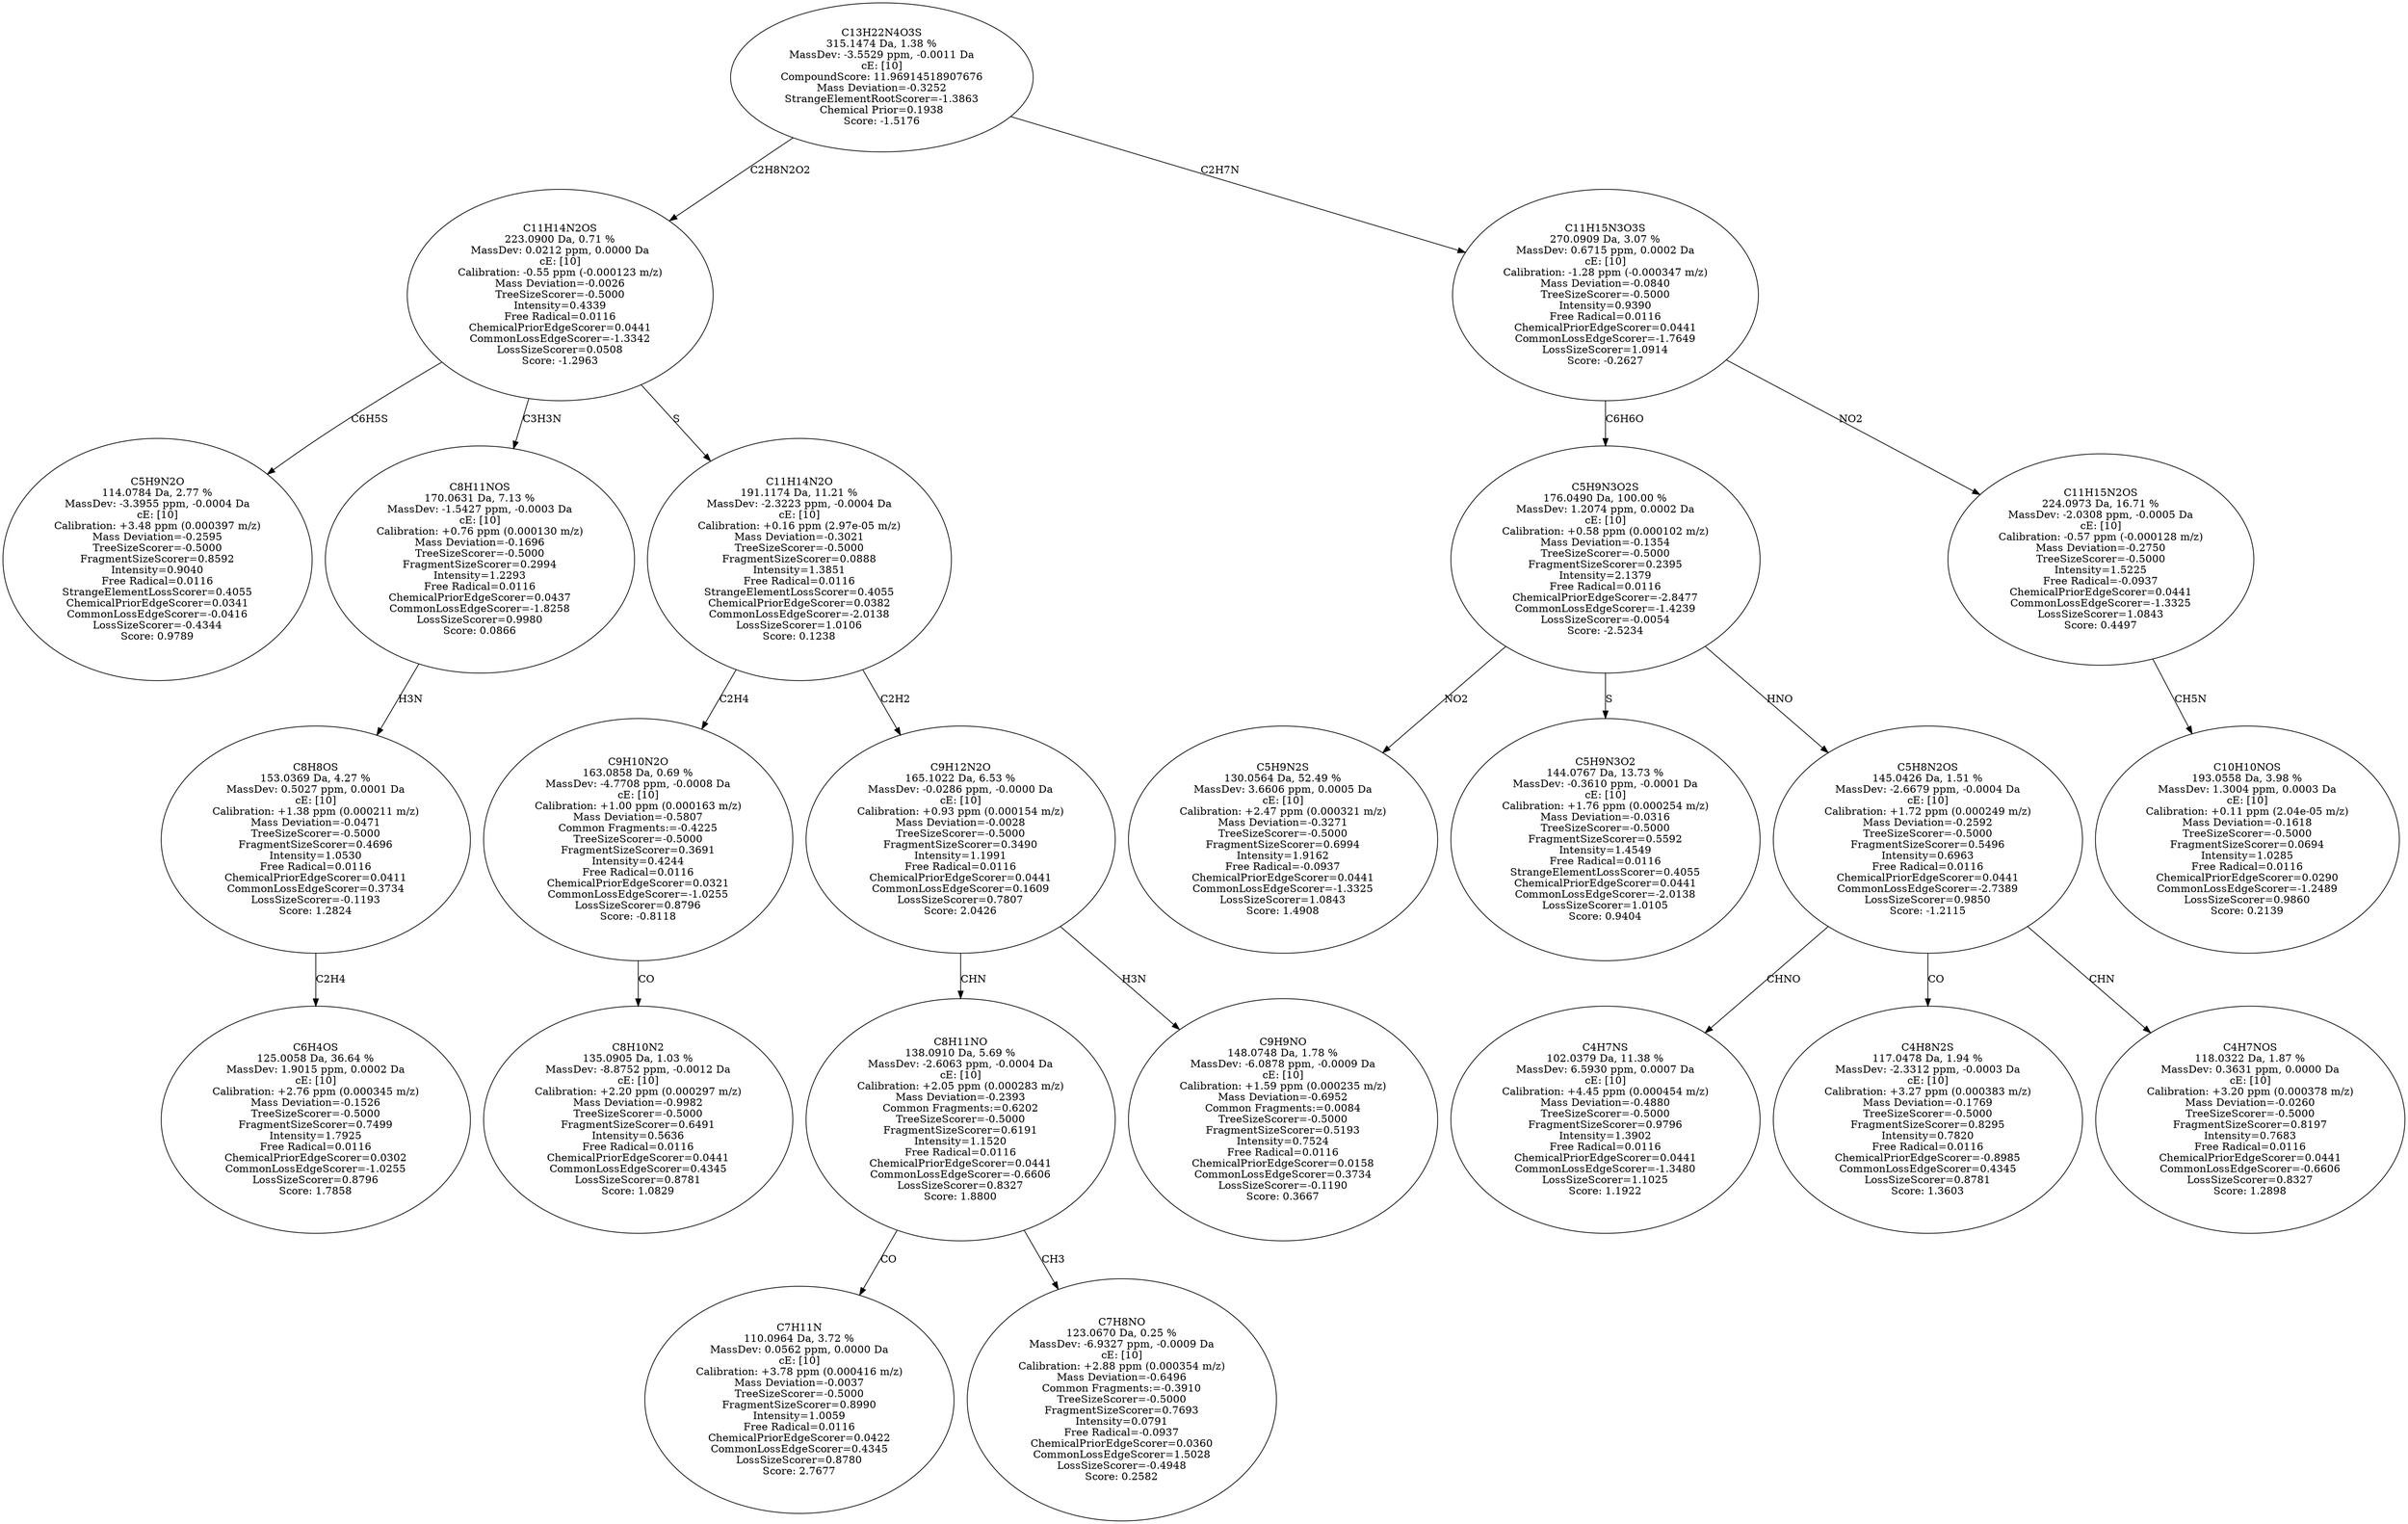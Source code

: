 strict digraph {
v1 [label="C5H9N2O\n114.0784 Da, 2.77 %\nMassDev: -3.3955 ppm, -0.0004 Da\ncE: [10]\nCalibration: +3.48 ppm (0.000397 m/z)\nMass Deviation=-0.2595\nTreeSizeScorer=-0.5000\nFragmentSizeScorer=0.8592\nIntensity=0.9040\nFree Radical=0.0116\nStrangeElementLossScorer=0.4055\nChemicalPriorEdgeScorer=0.0341\nCommonLossEdgeScorer=-0.0416\nLossSizeScorer=-0.4344\nScore: 0.9789"];
v2 [label="C6H4OS\n125.0058 Da, 36.64 %\nMassDev: 1.9015 ppm, 0.0002 Da\ncE: [10]\nCalibration: +2.76 ppm (0.000345 m/z)\nMass Deviation=-0.1526\nTreeSizeScorer=-0.5000\nFragmentSizeScorer=0.7499\nIntensity=1.7925\nFree Radical=0.0116\nChemicalPriorEdgeScorer=0.0302\nCommonLossEdgeScorer=-1.0255\nLossSizeScorer=0.8796\nScore: 1.7858"];
v3 [label="C8H8OS\n153.0369 Da, 4.27 %\nMassDev: 0.5027 ppm, 0.0001 Da\ncE: [10]\nCalibration: +1.38 ppm (0.000211 m/z)\nMass Deviation=-0.0471\nTreeSizeScorer=-0.5000\nFragmentSizeScorer=0.4696\nIntensity=1.0530\nFree Radical=0.0116\nChemicalPriorEdgeScorer=0.0411\nCommonLossEdgeScorer=0.3734\nLossSizeScorer=-0.1193\nScore: 1.2824"];
v4 [label="C8H11NOS\n170.0631 Da, 7.13 %\nMassDev: -1.5427 ppm, -0.0003 Da\ncE: [10]\nCalibration: +0.76 ppm (0.000130 m/z)\nMass Deviation=-0.1696\nTreeSizeScorer=-0.5000\nFragmentSizeScorer=0.2994\nIntensity=1.2293\nFree Radical=0.0116\nChemicalPriorEdgeScorer=0.0437\nCommonLossEdgeScorer=-1.8258\nLossSizeScorer=0.9980\nScore: 0.0866"];
v5 [label="C8H10N2\n135.0905 Da, 1.03 %\nMassDev: -8.8752 ppm, -0.0012 Da\ncE: [10]\nCalibration: +2.20 ppm (0.000297 m/z)\nMass Deviation=-0.9982\nTreeSizeScorer=-0.5000\nFragmentSizeScorer=0.6491\nIntensity=0.5636\nFree Radical=0.0116\nChemicalPriorEdgeScorer=0.0441\nCommonLossEdgeScorer=0.4345\nLossSizeScorer=0.8781\nScore: 1.0829"];
v6 [label="C9H10N2O\n163.0858 Da, 0.69 %\nMassDev: -4.7708 ppm, -0.0008 Da\ncE: [10]\nCalibration: +1.00 ppm (0.000163 m/z)\nMass Deviation=-0.5807\nCommon Fragments:=-0.4225\nTreeSizeScorer=-0.5000\nFragmentSizeScorer=0.3691\nIntensity=0.4244\nFree Radical=0.0116\nChemicalPriorEdgeScorer=0.0321\nCommonLossEdgeScorer=-1.0255\nLossSizeScorer=0.8796\nScore: -0.8118"];
v7 [label="C7H11N\n110.0964 Da, 3.72 %\nMassDev: 0.0562 ppm, 0.0000 Da\ncE: [10]\nCalibration: +3.78 ppm (0.000416 m/z)\nMass Deviation=-0.0037\nTreeSizeScorer=-0.5000\nFragmentSizeScorer=0.8990\nIntensity=1.0059\nFree Radical=0.0116\nChemicalPriorEdgeScorer=0.0422\nCommonLossEdgeScorer=0.4345\nLossSizeScorer=0.8780\nScore: 2.7677"];
v8 [label="C7H8NO\n123.0670 Da, 0.25 %\nMassDev: -6.9327 ppm, -0.0009 Da\ncE: [10]\nCalibration: +2.88 ppm (0.000354 m/z)\nMass Deviation=-0.6496\nCommon Fragments:=-0.3910\nTreeSizeScorer=-0.5000\nFragmentSizeScorer=0.7693\nIntensity=0.0791\nFree Radical=-0.0937\nChemicalPriorEdgeScorer=0.0360\nCommonLossEdgeScorer=1.5028\nLossSizeScorer=-0.4948\nScore: 0.2582"];
v9 [label="C8H11NO\n138.0910 Da, 5.69 %\nMassDev: -2.6063 ppm, -0.0004 Da\ncE: [10]\nCalibration: +2.05 ppm (0.000283 m/z)\nMass Deviation=-0.2393\nCommon Fragments:=0.6202\nTreeSizeScorer=-0.5000\nFragmentSizeScorer=0.6191\nIntensity=1.1520\nFree Radical=0.0116\nChemicalPriorEdgeScorer=0.0441\nCommonLossEdgeScorer=-0.6606\nLossSizeScorer=0.8327\nScore: 1.8800"];
v10 [label="C9H9NO\n148.0748 Da, 1.78 %\nMassDev: -6.0878 ppm, -0.0009 Da\ncE: [10]\nCalibration: +1.59 ppm (0.000235 m/z)\nMass Deviation=-0.6952\nCommon Fragments:=0.0084\nTreeSizeScorer=-0.5000\nFragmentSizeScorer=0.5193\nIntensity=0.7524\nFree Radical=0.0116\nChemicalPriorEdgeScorer=0.0158\nCommonLossEdgeScorer=0.3734\nLossSizeScorer=-0.1190\nScore: 0.3667"];
v11 [label="C9H12N2O\n165.1022 Da, 6.53 %\nMassDev: -0.0286 ppm, -0.0000 Da\ncE: [10]\nCalibration: +0.93 ppm (0.000154 m/z)\nMass Deviation=-0.0028\nTreeSizeScorer=-0.5000\nFragmentSizeScorer=0.3490\nIntensity=1.1991\nFree Radical=0.0116\nChemicalPriorEdgeScorer=0.0441\nCommonLossEdgeScorer=0.1609\nLossSizeScorer=0.7807\nScore: 2.0426"];
v12 [label="C11H14N2O\n191.1174 Da, 11.21 %\nMassDev: -2.3223 ppm, -0.0004 Da\ncE: [10]\nCalibration: +0.16 ppm (2.97e-05 m/z)\nMass Deviation=-0.3021\nTreeSizeScorer=-0.5000\nFragmentSizeScorer=0.0888\nIntensity=1.3851\nFree Radical=0.0116\nStrangeElementLossScorer=0.4055\nChemicalPriorEdgeScorer=0.0382\nCommonLossEdgeScorer=-2.0138\nLossSizeScorer=1.0106\nScore: 0.1238"];
v13 [label="C11H14N2OS\n223.0900 Da, 0.71 %\nMassDev: 0.0212 ppm, 0.0000 Da\ncE: [10]\nCalibration: -0.55 ppm (-0.000123 m/z)\nMass Deviation=-0.0026\nTreeSizeScorer=-0.5000\nIntensity=0.4339\nFree Radical=0.0116\nChemicalPriorEdgeScorer=0.0441\nCommonLossEdgeScorer=-1.3342\nLossSizeScorer=0.0508\nScore: -1.2963"];
v14 [label="C5H9N2S\n130.0564 Da, 52.49 %\nMassDev: 3.6606 ppm, 0.0005 Da\ncE: [10]\nCalibration: +2.47 ppm (0.000321 m/z)\nMass Deviation=-0.3271\nTreeSizeScorer=-0.5000\nFragmentSizeScorer=0.6994\nIntensity=1.9162\nFree Radical=-0.0937\nChemicalPriorEdgeScorer=0.0441\nCommonLossEdgeScorer=-1.3325\nLossSizeScorer=1.0843\nScore: 1.4908"];
v15 [label="C5H9N3O2\n144.0767 Da, 13.73 %\nMassDev: -0.3610 ppm, -0.0001 Da\ncE: [10]\nCalibration: +1.76 ppm (0.000254 m/z)\nMass Deviation=-0.0316\nTreeSizeScorer=-0.5000\nFragmentSizeScorer=0.5592\nIntensity=1.4549\nFree Radical=0.0116\nStrangeElementLossScorer=0.4055\nChemicalPriorEdgeScorer=0.0441\nCommonLossEdgeScorer=-2.0138\nLossSizeScorer=1.0105\nScore: 0.9404"];
v16 [label="C4H7NS\n102.0379 Da, 11.38 %\nMassDev: 6.5930 ppm, 0.0007 Da\ncE: [10]\nCalibration: +4.45 ppm (0.000454 m/z)\nMass Deviation=-0.4880\nTreeSizeScorer=-0.5000\nFragmentSizeScorer=0.9796\nIntensity=1.3902\nFree Radical=0.0116\nChemicalPriorEdgeScorer=0.0441\nCommonLossEdgeScorer=-1.3480\nLossSizeScorer=1.1025\nScore: 1.1922"];
v17 [label="C4H8N2S\n117.0478 Da, 1.94 %\nMassDev: -2.3312 ppm, -0.0003 Da\ncE: [10]\nCalibration: +3.27 ppm (0.000383 m/z)\nMass Deviation=-0.1769\nTreeSizeScorer=-0.5000\nFragmentSizeScorer=0.8295\nIntensity=0.7820\nFree Radical=0.0116\nChemicalPriorEdgeScorer=-0.8985\nCommonLossEdgeScorer=0.4345\nLossSizeScorer=0.8781\nScore: 1.3603"];
v18 [label="C4H7NOS\n118.0322 Da, 1.87 %\nMassDev: 0.3631 ppm, 0.0000 Da\ncE: [10]\nCalibration: +3.20 ppm (0.000378 m/z)\nMass Deviation=-0.0260\nTreeSizeScorer=-0.5000\nFragmentSizeScorer=0.8197\nIntensity=0.7683\nFree Radical=0.0116\nChemicalPriorEdgeScorer=0.0441\nCommonLossEdgeScorer=-0.6606\nLossSizeScorer=0.8327\nScore: 1.2898"];
v19 [label="C5H8N2OS\n145.0426 Da, 1.51 %\nMassDev: -2.6679 ppm, -0.0004 Da\ncE: [10]\nCalibration: +1.72 ppm (0.000249 m/z)\nMass Deviation=-0.2592\nTreeSizeScorer=-0.5000\nFragmentSizeScorer=0.5496\nIntensity=0.6963\nFree Radical=0.0116\nChemicalPriorEdgeScorer=0.0441\nCommonLossEdgeScorer=-2.7389\nLossSizeScorer=0.9850\nScore: -1.2115"];
v20 [label="C5H9N3O2S\n176.0490 Da, 100.00 %\nMassDev: 1.2074 ppm, 0.0002 Da\ncE: [10]\nCalibration: +0.58 ppm (0.000102 m/z)\nMass Deviation=-0.1354\nTreeSizeScorer=-0.5000\nFragmentSizeScorer=0.2395\nIntensity=2.1379\nFree Radical=0.0116\nChemicalPriorEdgeScorer=-2.8477\nCommonLossEdgeScorer=-1.4239\nLossSizeScorer=-0.0054\nScore: -2.5234"];
v21 [label="C10H10NOS\n193.0558 Da, 3.98 %\nMassDev: 1.3004 ppm, 0.0003 Da\ncE: [10]\nCalibration: +0.11 ppm (2.04e-05 m/z)\nMass Deviation=-0.1618\nTreeSizeScorer=-0.5000\nFragmentSizeScorer=0.0694\nIntensity=1.0285\nFree Radical=0.0116\nChemicalPriorEdgeScorer=0.0290\nCommonLossEdgeScorer=-1.2489\nLossSizeScorer=0.9860\nScore: 0.2139"];
v22 [label="C11H15N2OS\n224.0973 Da, 16.71 %\nMassDev: -2.0308 ppm, -0.0005 Da\ncE: [10]\nCalibration: -0.57 ppm (-0.000128 m/z)\nMass Deviation=-0.2750\nTreeSizeScorer=-0.5000\nIntensity=1.5225\nFree Radical=-0.0937\nChemicalPriorEdgeScorer=0.0441\nCommonLossEdgeScorer=-1.3325\nLossSizeScorer=1.0843\nScore: 0.4497"];
v23 [label="C11H15N3O3S\n270.0909 Da, 3.07 %\nMassDev: 0.6715 ppm, 0.0002 Da\ncE: [10]\nCalibration: -1.28 ppm (-0.000347 m/z)\nMass Deviation=-0.0840\nTreeSizeScorer=-0.5000\nIntensity=0.9390\nFree Radical=0.0116\nChemicalPriorEdgeScorer=0.0441\nCommonLossEdgeScorer=-1.7649\nLossSizeScorer=1.0914\nScore: -0.2627"];
v24 [label="C13H22N4O3S\n315.1474 Da, 1.38 %\nMassDev: -3.5529 ppm, -0.0011 Da\ncE: [10]\nCompoundScore: 11.96914518907676\nMass Deviation=-0.3252\nStrangeElementRootScorer=-1.3863\nChemical Prior=0.1938\nScore: -1.5176"];
v13 -> v1 [label="C6H5S"];
v3 -> v2 [label="C2H4"];
v4 -> v3 [label="H3N"];
v13 -> v4 [label="C3H3N"];
v6 -> v5 [label="CO"];
v12 -> v6 [label="C2H4"];
v9 -> v7 [label="CO"];
v9 -> v8 [label="CH3"];
v11 -> v9 [label="CHN"];
v11 -> v10 [label="H3N"];
v12 -> v11 [label="C2H2"];
v13 -> v12 [label="S"];
v24 -> v13 [label="C2H8N2O2"];
v20 -> v14 [label="NO2"];
v20 -> v15 [label="S"];
v19 -> v16 [label="CHNO"];
v19 -> v17 [label="CO"];
v19 -> v18 [label="CHN"];
v20 -> v19 [label="HNO"];
v23 -> v20 [label="C6H6O"];
v22 -> v21 [label="CH5N"];
v23 -> v22 [label="NO2"];
v24 -> v23 [label="C2H7N"];
}